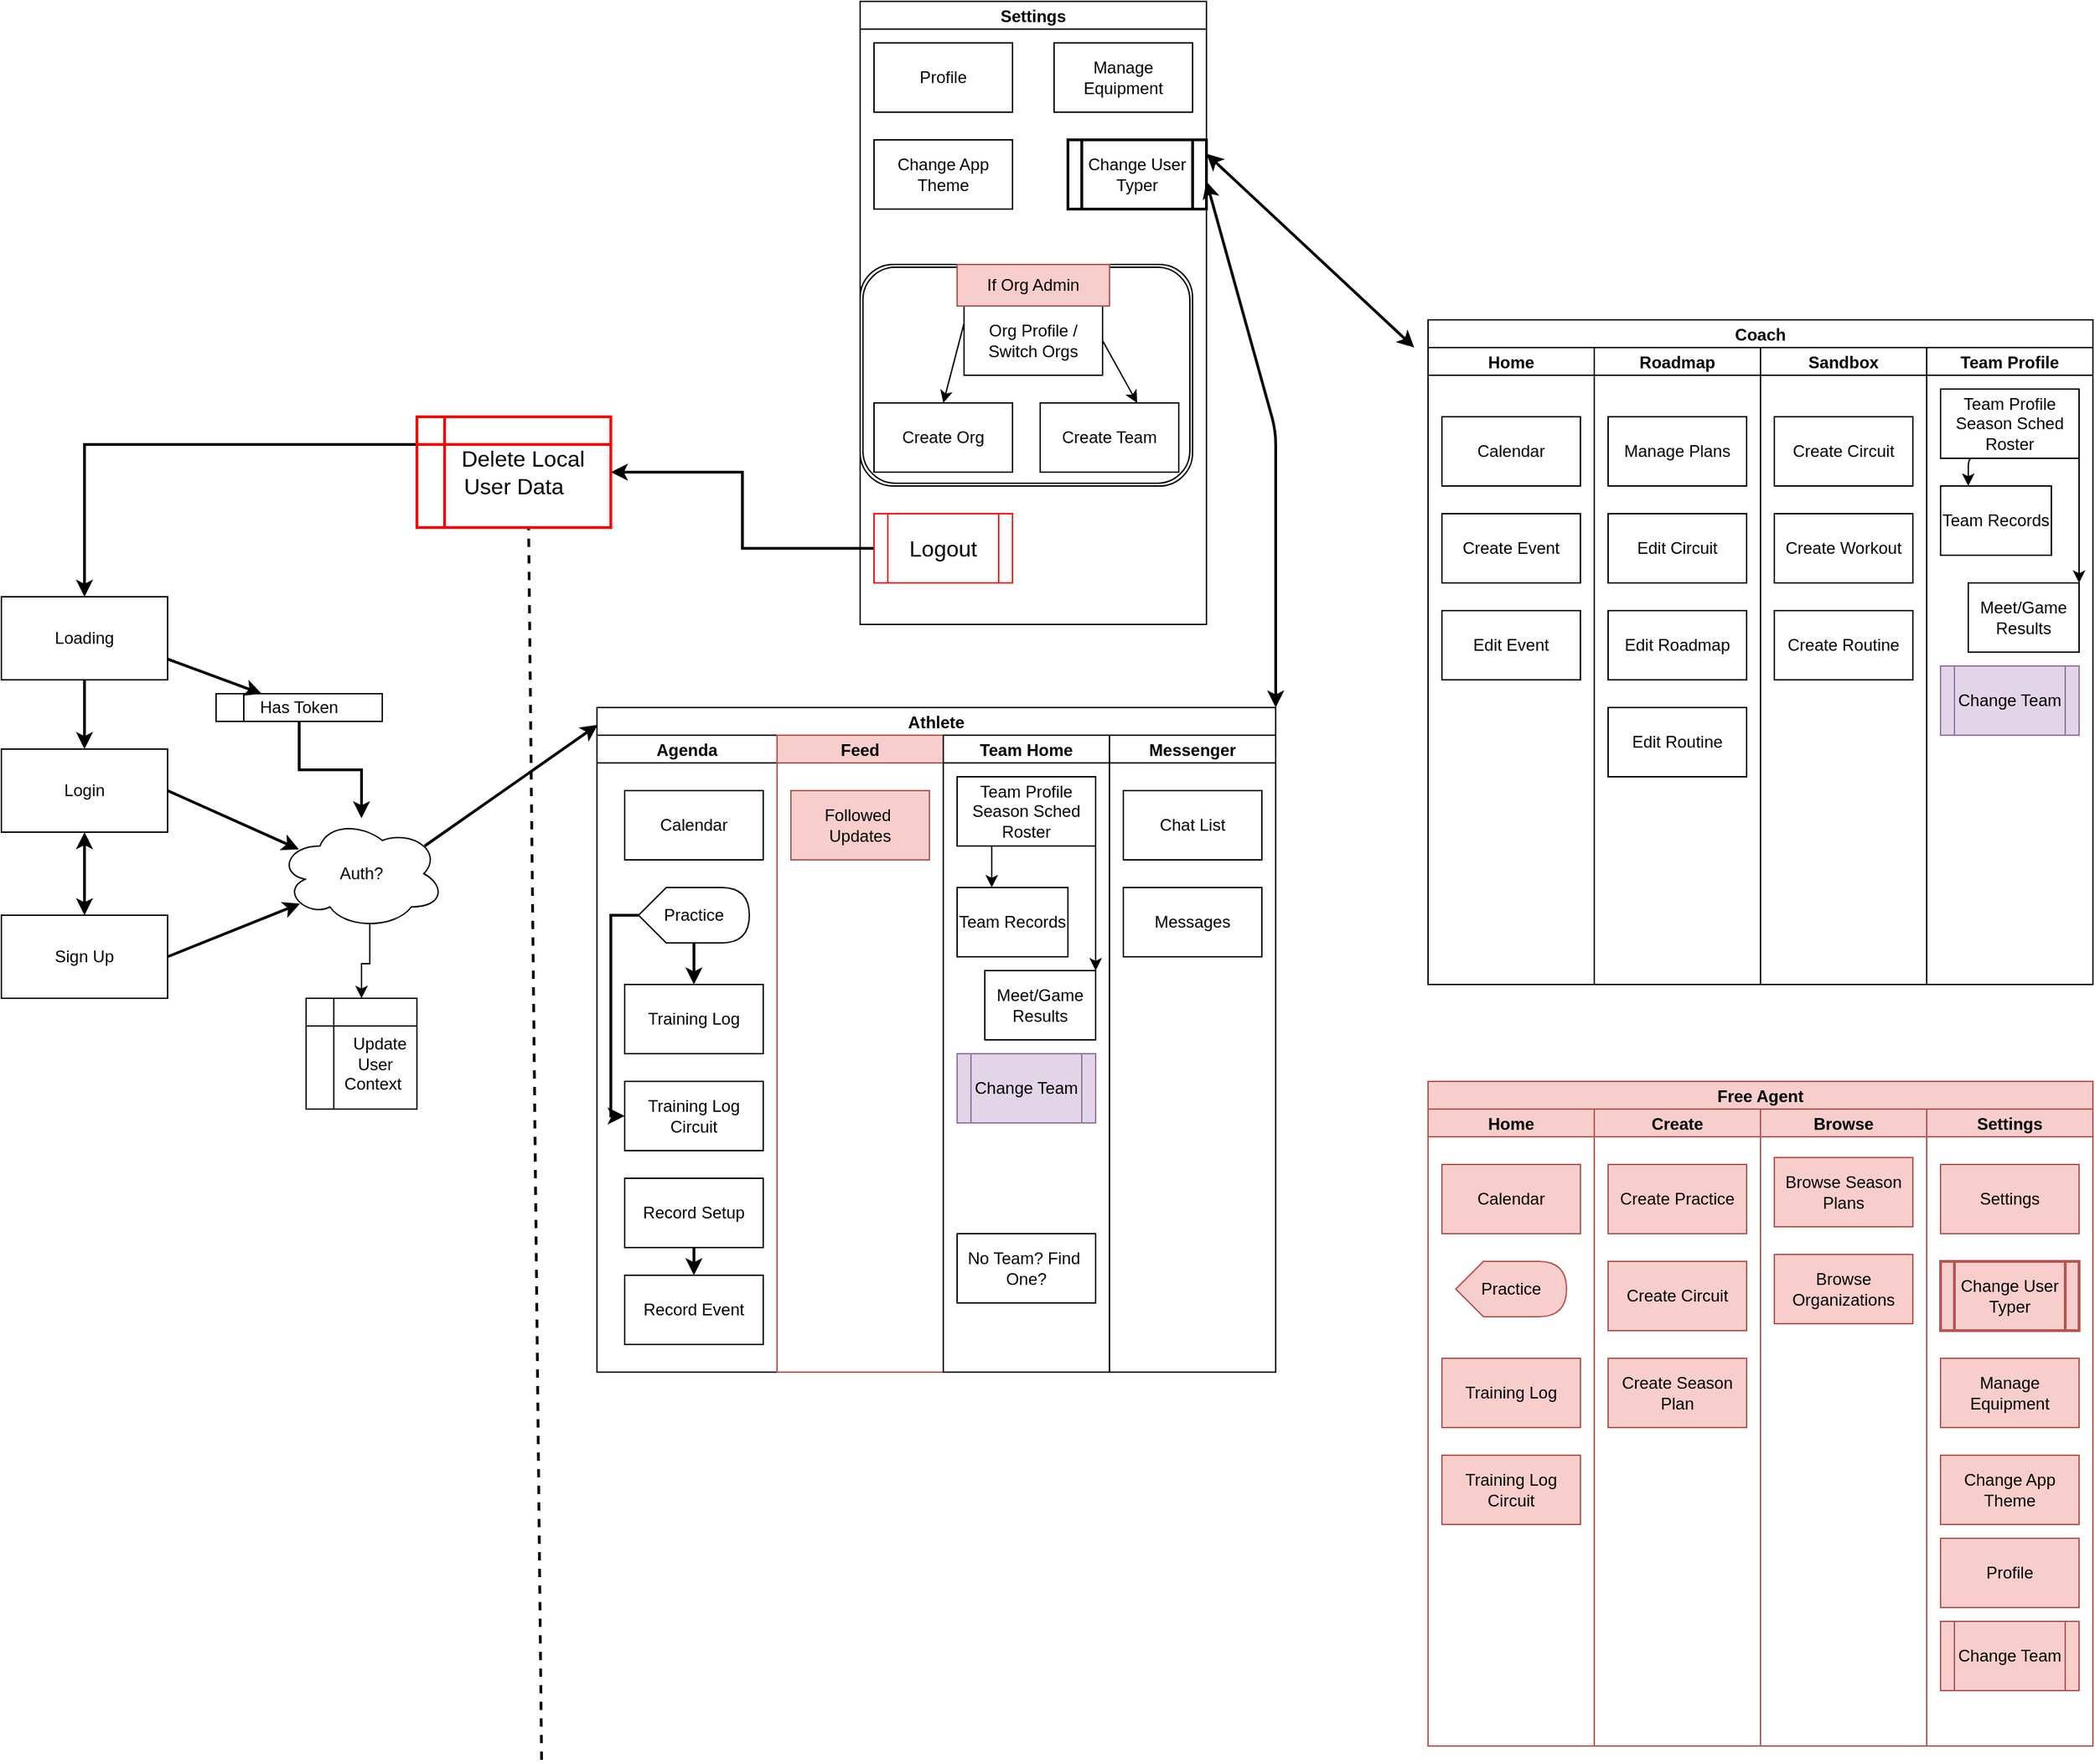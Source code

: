 <mxfile version="21.6.6" type="github">
  <diagram id="p2ylJtfO_-Iy1inDbocZ" name="Page-1">
    <mxGraphModel dx="1434" dy="1858" grid="1" gridSize="10" guides="1" tooltips="1" connect="1" arrows="1" fold="1" page="1" pageScale="1" pageWidth="850" pageHeight="1100" math="0" shadow="0">
      <root>
        <mxCell id="0" />
        <mxCell id="1" parent="0" />
        <mxCell id="KutpoxNR8eGC2RVmOY_f-1" value="Coach" style="swimlane;childLayout=stackLayout;resizeParent=1;resizeParentMax=0;startSize=20;rounded=0;" parent="1" vertex="1">
          <mxGeometry x="1180" y="10" width="480" height="480" as="geometry" />
        </mxCell>
        <mxCell id="KutpoxNR8eGC2RVmOY_f-2" value="Home" style="swimlane;startSize=20;rounded=0;" parent="KutpoxNR8eGC2RVmOY_f-1" vertex="1">
          <mxGeometry y="20" width="120" height="460" as="geometry" />
        </mxCell>
        <mxCell id="KutpoxNR8eGC2RVmOY_f-71" value="Calendar" style="rounded=0;whiteSpace=wrap;html=1;" parent="KutpoxNR8eGC2RVmOY_f-2" vertex="1">
          <mxGeometry x="10" y="50" width="100" height="50" as="geometry" />
        </mxCell>
        <mxCell id="KutpoxNR8eGC2RVmOY_f-73" value="Edit Event" style="rounded=0;whiteSpace=wrap;html=1;" parent="KutpoxNR8eGC2RVmOY_f-2" vertex="1">
          <mxGeometry x="10" y="190" width="100" height="50" as="geometry" />
        </mxCell>
        <mxCell id="KutpoxNR8eGC2RVmOY_f-74" value="Create Event" style="rounded=0;whiteSpace=wrap;html=1;" parent="KutpoxNR8eGC2RVmOY_f-2" vertex="1">
          <mxGeometry x="10" y="120" width="100" height="50" as="geometry" />
        </mxCell>
        <mxCell id="KutpoxNR8eGC2RVmOY_f-10" value="Roadmap" style="swimlane;startSize=20;rounded=0;" parent="KutpoxNR8eGC2RVmOY_f-1" vertex="1">
          <mxGeometry x="120" y="20" width="120" height="460" as="geometry" />
        </mxCell>
        <mxCell id="KutpoxNR8eGC2RVmOY_f-75" value="Edit Circuit" style="rounded=0;whiteSpace=wrap;html=1;" parent="KutpoxNR8eGC2RVmOY_f-10" vertex="1">
          <mxGeometry x="10" y="120" width="100" height="50" as="geometry" />
        </mxCell>
        <mxCell id="KutpoxNR8eGC2RVmOY_f-76" value="Edit Roadmap" style="rounded=0;whiteSpace=wrap;html=1;" parent="KutpoxNR8eGC2RVmOY_f-10" vertex="1">
          <mxGeometry x="10" y="190" width="100" height="50" as="geometry" />
        </mxCell>
        <mxCell id="I1CVPrIMJtBGXKQZ_hz7-4" value="Manage Plans" style="rounded=0;whiteSpace=wrap;html=1;" vertex="1" parent="KutpoxNR8eGC2RVmOY_f-10">
          <mxGeometry x="10" y="50" width="100" height="50" as="geometry" />
        </mxCell>
        <mxCell id="I1CVPrIMJtBGXKQZ_hz7-5" value="Edit Routine" style="rounded=0;whiteSpace=wrap;html=1;" vertex="1" parent="KutpoxNR8eGC2RVmOY_f-10">
          <mxGeometry x="10" y="260" width="100" height="50" as="geometry" />
        </mxCell>
        <mxCell id="KutpoxNR8eGC2RVmOY_f-3" value="Sandbox" style="swimlane;startSize=20;rounded=0;" parent="KutpoxNR8eGC2RVmOY_f-1" vertex="1">
          <mxGeometry x="240" y="20" width="120" height="460" as="geometry" />
        </mxCell>
        <mxCell id="I1CVPrIMJtBGXKQZ_hz7-50" value="Create Circuit" style="rounded=0;whiteSpace=wrap;html=1;" vertex="1" parent="KutpoxNR8eGC2RVmOY_f-3">
          <mxGeometry x="10" y="50" width="100" height="50" as="geometry" />
        </mxCell>
        <mxCell id="I1CVPrIMJtBGXKQZ_hz7-51" value="Create Workout" style="rounded=0;whiteSpace=wrap;html=1;" vertex="1" parent="KutpoxNR8eGC2RVmOY_f-3">
          <mxGeometry x="10" y="120" width="100" height="50" as="geometry" />
        </mxCell>
        <mxCell id="I1CVPrIMJtBGXKQZ_hz7-52" value="Create Routine" style="rounded=0;whiteSpace=wrap;html=1;" vertex="1" parent="KutpoxNR8eGC2RVmOY_f-3">
          <mxGeometry x="10" y="190" width="100" height="50" as="geometry" />
        </mxCell>
        <mxCell id="KutpoxNR8eGC2RVmOY_f-4" value="Team Profile" style="swimlane;startSize=20;rounded=0;" parent="KutpoxNR8eGC2RVmOY_f-1" vertex="1">
          <mxGeometry x="360" y="20" width="120" height="460" as="geometry">
            <mxRectangle x="240" y="20" width="40" height="460" as="alternateBounds" />
          </mxGeometry>
        </mxCell>
        <mxCell id="KutpoxNR8eGC2RVmOY_f-89" value="Change Team" style="shape=process;whiteSpace=wrap;html=1;backgroundOutline=1;rounded=0;fontFamily=Helvetica;fontSize=12;strokeColor=#9673a6;fillColor=#e1d5e7;" parent="KutpoxNR8eGC2RVmOY_f-4" vertex="1">
          <mxGeometry x="10" y="230" width="100" height="50" as="geometry" />
        </mxCell>
        <mxCell id="I1CVPrIMJtBGXKQZ_hz7-38" style="edgeStyle=orthogonalEdgeStyle;orthogonalLoop=1;jettySize=auto;html=1;exitX=1;exitY=1;exitDx=0;exitDy=0;entryX=1;entryY=0;entryDx=0;entryDy=0;" edge="1" parent="KutpoxNR8eGC2RVmOY_f-4" source="I1CVPrIMJtBGXKQZ_hz7-39">
          <mxGeometry relative="1" as="geometry">
            <mxPoint x="110" y="170" as="targetPoint" />
          </mxGeometry>
        </mxCell>
        <mxCell id="I1CVPrIMJtBGXKQZ_hz7-42" style="edgeStyle=orthogonalEdgeStyle;orthogonalLoop=1;jettySize=auto;html=1;exitX=0.25;exitY=1;exitDx=0;exitDy=0;entryX=0.25;entryY=0;entryDx=0;entryDy=0;" edge="1" parent="KutpoxNR8eGC2RVmOY_f-4" source="I1CVPrIMJtBGXKQZ_hz7-39" target="I1CVPrIMJtBGXKQZ_hz7-40">
          <mxGeometry relative="1" as="geometry" />
        </mxCell>
        <mxCell id="I1CVPrIMJtBGXKQZ_hz7-39" value="Team Profile&lt;br&gt;Season Sched&lt;br&gt;Roster" style="rounded=0;whiteSpace=wrap;html=1;" vertex="1" parent="KutpoxNR8eGC2RVmOY_f-4">
          <mxGeometry x="10" y="30" width="100" height="50" as="geometry" />
        </mxCell>
        <mxCell id="I1CVPrIMJtBGXKQZ_hz7-40" value="Team Records" style="rounded=0;whiteSpace=wrap;html=1;" vertex="1" parent="KutpoxNR8eGC2RVmOY_f-4">
          <mxGeometry x="10" y="100" width="80" height="50" as="geometry" />
        </mxCell>
        <mxCell id="I1CVPrIMJtBGXKQZ_hz7-43" value="Meet/Game Results" style="rounded=0;whiteSpace=wrap;html=1;" vertex="1" parent="KutpoxNR8eGC2RVmOY_f-4">
          <mxGeometry x="30" y="170" width="80" height="50" as="geometry" />
        </mxCell>
        <mxCell id="KutpoxNR8eGC2RVmOY_f-11" value="Free Agent" style="swimlane;childLayout=stackLayout;resizeParent=1;resizeParentMax=0;startSize=20;fillColor=#f8cecc;strokeColor=#b85450;rounded=0;" parent="1" vertex="1">
          <mxGeometry x="1180" y="560" width="480" height="480" as="geometry" />
        </mxCell>
        <mxCell id="KutpoxNR8eGC2RVmOY_f-12" value="Home" style="swimlane;startSize=20;fillColor=#f8cecc;strokeColor=#b85450;rounded=0;" parent="KutpoxNR8eGC2RVmOY_f-11" vertex="1">
          <mxGeometry y="20" width="120" height="460" as="geometry" />
        </mxCell>
        <mxCell id="KutpoxNR8eGC2RVmOY_f-67" value="Calendar" style="rounded=0;whiteSpace=wrap;html=1;fillColor=#f8cecc;strokeColor=#b85450;" parent="KutpoxNR8eGC2RVmOY_f-12" vertex="1">
          <mxGeometry x="10" y="40" width="100" height="50" as="geometry" />
        </mxCell>
        <mxCell id="KutpoxNR8eGC2RVmOY_f-68" value="Training Log" style="rounded=0;whiteSpace=wrap;html=1;fillColor=#f8cecc;strokeColor=#b85450;" parent="KutpoxNR8eGC2RVmOY_f-12" vertex="1">
          <mxGeometry x="10" y="180" width="100" height="50" as="geometry" />
        </mxCell>
        <mxCell id="KutpoxNR8eGC2RVmOY_f-69" value="Training Log Circuit" style="rounded=0;whiteSpace=wrap;html=1;fillColor=#f8cecc;strokeColor=#b85450;" parent="KutpoxNR8eGC2RVmOY_f-12" vertex="1">
          <mxGeometry x="10" y="250" width="100" height="50" as="geometry" />
        </mxCell>
        <mxCell id="KutpoxNR8eGC2RVmOY_f-70" value="Practice" style="shape=display;whiteSpace=wrap;html=1;rounded=0;fontFamily=Helvetica;fontSize=12;strokeColor=#b85450;fillColor=#f8cecc;" parent="KutpoxNR8eGC2RVmOY_f-12" vertex="1">
          <mxGeometry x="20" y="110" width="80" height="40" as="geometry" />
        </mxCell>
        <mxCell id="KutpoxNR8eGC2RVmOY_f-13" value="Create" style="swimlane;startSize=20;fillColor=#f8cecc;strokeColor=#b85450;rounded=0;" parent="KutpoxNR8eGC2RVmOY_f-11" vertex="1">
          <mxGeometry x="120" y="20" width="120" height="460" as="geometry" />
        </mxCell>
        <mxCell id="KutpoxNR8eGC2RVmOY_f-77" value="Create Practice" style="rounded=0;whiteSpace=wrap;html=1;fillColor=#f8cecc;strokeColor=#b85450;" parent="KutpoxNR8eGC2RVmOY_f-13" vertex="1">
          <mxGeometry x="10" y="40" width="100" height="50" as="geometry" />
        </mxCell>
        <mxCell id="KutpoxNR8eGC2RVmOY_f-78" value="Create Circuit" style="rounded=0;whiteSpace=wrap;html=1;fillColor=#f8cecc;strokeColor=#b85450;" parent="KutpoxNR8eGC2RVmOY_f-13" vertex="1">
          <mxGeometry x="10" y="110" width="100" height="50" as="geometry" />
        </mxCell>
        <mxCell id="KutpoxNR8eGC2RVmOY_f-79" value="Create Season Plan" style="rounded=0;whiteSpace=wrap;html=1;fillColor=#f8cecc;strokeColor=#b85450;" parent="KutpoxNR8eGC2RVmOY_f-13" vertex="1">
          <mxGeometry x="10" y="180" width="100" height="50" as="geometry" />
        </mxCell>
        <mxCell id="KutpoxNR8eGC2RVmOY_f-14" value="Browse" style="swimlane;startSize=20;fillColor=#f8cecc;strokeColor=#b85450;rounded=0;" parent="KutpoxNR8eGC2RVmOY_f-11" vertex="1">
          <mxGeometry x="240" y="20" width="120" height="460" as="geometry" />
        </mxCell>
        <mxCell id="KutpoxNR8eGC2RVmOY_f-80" value="Browse Season Plans" style="rounded=0;whiteSpace=wrap;html=1;fillColor=#f8cecc;strokeColor=#b85450;" parent="KutpoxNR8eGC2RVmOY_f-14" vertex="1">
          <mxGeometry x="10" y="35" width="100" height="50" as="geometry" />
        </mxCell>
        <mxCell id="KutpoxNR8eGC2RVmOY_f-81" value="Browse Organizations" style="rounded=0;whiteSpace=wrap;html=1;fillColor=#f8cecc;strokeColor=#b85450;" parent="KutpoxNR8eGC2RVmOY_f-14" vertex="1">
          <mxGeometry x="10" y="105" width="100" height="50" as="geometry" />
        </mxCell>
        <mxCell id="KutpoxNR8eGC2RVmOY_f-15" value="Settings" style="swimlane;startSize=20;fillColor=#f8cecc;strokeColor=#b85450;rounded=0;" parent="KutpoxNR8eGC2RVmOY_f-11" vertex="1">
          <mxGeometry x="360" y="20" width="120" height="460" as="geometry">
            <mxRectangle x="240" y="20" width="40" height="460" as="alternateBounds" />
          </mxGeometry>
        </mxCell>
        <mxCell id="KutpoxNR8eGC2RVmOY_f-61" value="Settings" style="rounded=0;whiteSpace=wrap;html=1;fillColor=#f8cecc;strokeColor=#b85450;" parent="KutpoxNR8eGC2RVmOY_f-15" vertex="1">
          <mxGeometry x="10" y="40" width="100" height="50" as="geometry" />
        </mxCell>
        <mxCell id="KutpoxNR8eGC2RVmOY_f-62" value="Change User Typer" style="shape=process;whiteSpace=wrap;html=1;backgroundOutline=1;rounded=0;fontFamily=Helvetica;fontSize=12;strokeColor=#b85450;fillColor=#f8cecc;strokeWidth=2;" parent="KutpoxNR8eGC2RVmOY_f-15" vertex="1">
          <mxGeometry x="10" y="110" width="100" height="50" as="geometry" />
        </mxCell>
        <mxCell id="KutpoxNR8eGC2RVmOY_f-63" value="Manage Equipment" style="rounded=0;whiteSpace=wrap;html=1;fillColor=#f8cecc;strokeColor=#b85450;" parent="KutpoxNR8eGC2RVmOY_f-15" vertex="1">
          <mxGeometry x="10" y="180" width="100" height="50" as="geometry" />
        </mxCell>
        <mxCell id="KutpoxNR8eGC2RVmOY_f-64" value="Change App Theme" style="rounded=0;whiteSpace=wrap;html=1;fillColor=#f8cecc;strokeColor=#b85450;" parent="KutpoxNR8eGC2RVmOY_f-15" vertex="1">
          <mxGeometry x="10" y="250" width="100" height="50" as="geometry" />
        </mxCell>
        <mxCell id="KutpoxNR8eGC2RVmOY_f-65" value="Profile" style="rounded=0;whiteSpace=wrap;html=1;fillColor=#f8cecc;strokeColor=#b85450;" parent="KutpoxNR8eGC2RVmOY_f-15" vertex="1">
          <mxGeometry x="10" y="310" width="100" height="50" as="geometry" />
        </mxCell>
        <mxCell id="KutpoxNR8eGC2RVmOY_f-91" value="Change Team" style="shape=process;whiteSpace=wrap;html=1;backgroundOutline=1;rounded=0;fontFamily=Helvetica;fontSize=12;strokeColor=#b85450;fillColor=#f8cecc;" parent="KutpoxNR8eGC2RVmOY_f-15" vertex="1">
          <mxGeometry x="10" y="370" width="100" height="50" as="geometry" />
        </mxCell>
        <mxCell id="KutpoxNR8eGC2RVmOY_f-16" value="Athlete" style="swimlane;childLayout=stackLayout;resizeParent=1;resizeParentMax=0;startSize=20;rounded=0;" parent="1" vertex="1">
          <mxGeometry x="580" y="290" width="490" height="480" as="geometry" />
        </mxCell>
        <mxCell id="KutpoxNR8eGC2RVmOY_f-17" value="Agenda" style="swimlane;startSize=20;rounded=0;" parent="KutpoxNR8eGC2RVmOY_f-16" vertex="1">
          <mxGeometry y="20" width="130" height="460" as="geometry" />
        </mxCell>
        <mxCell id="KutpoxNR8eGC2RVmOY_f-38" value="Calendar" style="rounded=0;whiteSpace=wrap;html=1;" parent="KutpoxNR8eGC2RVmOY_f-17" vertex="1">
          <mxGeometry x="20" y="40" width="100" height="50" as="geometry" />
        </mxCell>
        <mxCell id="KutpoxNR8eGC2RVmOY_f-40" value="Training Log" style="rounded=0;whiteSpace=wrap;html=1;" parent="KutpoxNR8eGC2RVmOY_f-17" vertex="1">
          <mxGeometry x="20" y="180" width="100" height="50" as="geometry" />
        </mxCell>
        <mxCell id="KutpoxNR8eGC2RVmOY_f-45" value="Training Log Circuit" style="rounded=0;whiteSpace=wrap;html=1;" parent="KutpoxNR8eGC2RVmOY_f-17" vertex="1">
          <mxGeometry x="20" y="250" width="100" height="50" as="geometry" />
        </mxCell>
        <mxCell id="I1CVPrIMJtBGXKQZ_hz7-2" style="edgeStyle=orthogonalEdgeStyle;rounded=0;orthogonalLoop=1;jettySize=auto;html=1;exitX=0;exitY=0;exitDx=40;exitDy=40;exitPerimeter=0;entryX=0.5;entryY=0;entryDx=0;entryDy=0;strokeWidth=2;" edge="1" parent="KutpoxNR8eGC2RVmOY_f-17" source="KutpoxNR8eGC2RVmOY_f-49" target="KutpoxNR8eGC2RVmOY_f-40">
          <mxGeometry relative="1" as="geometry" />
        </mxCell>
        <mxCell id="I1CVPrIMJtBGXKQZ_hz7-3" style="edgeStyle=orthogonalEdgeStyle;rounded=0;orthogonalLoop=1;jettySize=auto;html=1;exitX=0;exitY=0.5;exitDx=0;exitDy=0;exitPerimeter=0;strokeWidth=2;entryX=0;entryY=0.5;entryDx=0;entryDy=0;" edge="1" parent="KutpoxNR8eGC2RVmOY_f-17" source="KutpoxNR8eGC2RVmOY_f-49" target="KutpoxNR8eGC2RVmOY_f-45">
          <mxGeometry relative="1" as="geometry">
            <mxPoint y="280" as="targetPoint" />
          </mxGeometry>
        </mxCell>
        <mxCell id="KutpoxNR8eGC2RVmOY_f-49" value="Practice" style="shape=display;whiteSpace=wrap;html=1;rounded=0;fontFamily=Helvetica;fontSize=12;" parent="KutpoxNR8eGC2RVmOY_f-17" vertex="1">
          <mxGeometry x="30" y="110" width="80" height="40" as="geometry" />
        </mxCell>
        <mxCell id="KutpoxNR8eGC2RVmOY_f-41" value="Record Setup" style="rounded=0;whiteSpace=wrap;html=1;" parent="KutpoxNR8eGC2RVmOY_f-17" vertex="1">
          <mxGeometry x="20" y="320" width="100" height="50" as="geometry" />
        </mxCell>
        <mxCell id="KutpoxNR8eGC2RVmOY_f-50" value="Record Event" style="rounded=0;whiteSpace=wrap;html=1;fontFamily=Helvetica;fontSize=12;" parent="KutpoxNR8eGC2RVmOY_f-17" vertex="1">
          <mxGeometry x="20" y="390" width="100" height="50" as="geometry" />
        </mxCell>
        <mxCell id="KutpoxNR8eGC2RVmOY_f-51" style="edgeStyle=orthogonalEdgeStyle;rounded=0;orthogonalLoop=1;jettySize=auto;html=1;exitX=0.5;exitY=1;exitDx=0;exitDy=0;entryX=0.5;entryY=0;entryDx=0;entryDy=0;fontFamily=Helvetica;fontSize=12;fontColor=default;strokeWidth=2;" parent="KutpoxNR8eGC2RVmOY_f-17" source="KutpoxNR8eGC2RVmOY_f-41" target="KutpoxNR8eGC2RVmOY_f-50" edge="1">
          <mxGeometry relative="1" as="geometry" />
        </mxCell>
        <mxCell id="KutpoxNR8eGC2RVmOY_f-18" value="Feed" style="swimlane;startSize=20;rounded=0;fillColor=#f8cecc;strokeColor=#b85450;" parent="KutpoxNR8eGC2RVmOY_f-16" vertex="1">
          <mxGeometry x="130" y="20" width="120" height="460" as="geometry" />
        </mxCell>
        <mxCell id="I1CVPrIMJtBGXKQZ_hz7-7" value="Followed&amp;nbsp; Updates" style="rounded=0;whiteSpace=wrap;html=1;fillColor=#f8cecc;strokeColor=#b85450;" vertex="1" parent="KutpoxNR8eGC2RVmOY_f-18">
          <mxGeometry x="10" y="40" width="100" height="50" as="geometry" />
        </mxCell>
        <mxCell id="KutpoxNR8eGC2RVmOY_f-19" value="Team Home" style="swimlane;startSize=20;rounded=0;" parent="KutpoxNR8eGC2RVmOY_f-16" vertex="1">
          <mxGeometry x="250" y="20" width="120" height="460" as="geometry" />
        </mxCell>
        <mxCell id="I1CVPrIMJtBGXKQZ_hz7-6" value="Team Records" style="rounded=0;whiteSpace=wrap;html=1;" vertex="1" parent="KutpoxNR8eGC2RVmOY_f-19">
          <mxGeometry x="10" y="110" width="80" height="50" as="geometry" />
        </mxCell>
        <mxCell id="I1CVPrIMJtBGXKQZ_hz7-8" value="No Team? Find&amp;nbsp; One?" style="rounded=0;whiteSpace=wrap;html=1;" vertex="1" parent="KutpoxNR8eGC2RVmOY_f-19">
          <mxGeometry x="10" y="360" width="100" height="50" as="geometry" />
        </mxCell>
        <mxCell id="I1CVPrIMJtBGXKQZ_hz7-11" style="edgeStyle=orthogonalEdgeStyle;orthogonalLoop=1;jettySize=auto;html=1;exitX=0.25;exitY=1;exitDx=0;exitDy=0;" edge="1" parent="KutpoxNR8eGC2RVmOY_f-19" source="I1CVPrIMJtBGXKQZ_hz7-9">
          <mxGeometry relative="1" as="geometry">
            <mxPoint x="35" y="110" as="targetPoint" />
          </mxGeometry>
        </mxCell>
        <mxCell id="I1CVPrIMJtBGXKQZ_hz7-16" style="edgeStyle=orthogonalEdgeStyle;orthogonalLoop=1;jettySize=auto;html=1;exitX=1;exitY=1;exitDx=0;exitDy=0;entryX=1;entryY=0;entryDx=0;entryDy=0;" edge="1" parent="KutpoxNR8eGC2RVmOY_f-19" source="I1CVPrIMJtBGXKQZ_hz7-9" target="I1CVPrIMJtBGXKQZ_hz7-13">
          <mxGeometry relative="1" as="geometry" />
        </mxCell>
        <mxCell id="I1CVPrIMJtBGXKQZ_hz7-9" value="Team Profile&lt;br&gt;Season Sched&lt;br&gt;Roster" style="rounded=0;whiteSpace=wrap;html=1;" vertex="1" parent="KutpoxNR8eGC2RVmOY_f-19">
          <mxGeometry x="10" y="30" width="100" height="50" as="geometry" />
        </mxCell>
        <mxCell id="I1CVPrIMJtBGXKQZ_hz7-13" value="Meet/Game Results" style="rounded=0;whiteSpace=wrap;html=1;" vertex="1" parent="KutpoxNR8eGC2RVmOY_f-19">
          <mxGeometry x="30" y="170" width="80" height="50" as="geometry" />
        </mxCell>
        <mxCell id="KutpoxNR8eGC2RVmOY_f-90" value="Change Team" style="shape=process;whiteSpace=wrap;html=1;backgroundOutline=1;rounded=0;fontFamily=Helvetica;fontSize=12;fillColor=#e1d5e7;strokeColor=#9673a6;" parent="KutpoxNR8eGC2RVmOY_f-19" vertex="1">
          <mxGeometry x="10" y="230" width="100" height="50" as="geometry" />
        </mxCell>
        <mxCell id="KutpoxNR8eGC2RVmOY_f-20" value="Messenger" style="swimlane;startSize=20;rounded=0;" parent="KutpoxNR8eGC2RVmOY_f-16" vertex="1">
          <mxGeometry x="370" y="20" width="120" height="460" as="geometry">
            <mxRectangle x="240" y="20" width="40" height="460" as="alternateBounds" />
          </mxGeometry>
        </mxCell>
        <mxCell id="I1CVPrIMJtBGXKQZ_hz7-36" value="Chat List" style="rounded=0;whiteSpace=wrap;html=1;" vertex="1" parent="KutpoxNR8eGC2RVmOY_f-20">
          <mxGeometry x="10" y="40" width="100" height="50" as="geometry" />
        </mxCell>
        <mxCell id="I1CVPrIMJtBGXKQZ_hz7-37" value="Messages" style="rounded=0;whiteSpace=wrap;html=1;" vertex="1" parent="KutpoxNR8eGC2RVmOY_f-20">
          <mxGeometry x="10" y="110" width="100" height="50" as="geometry" />
        </mxCell>
        <mxCell id="KutpoxNR8eGC2RVmOY_f-23" value="" style="endArrow=none;dashed=1;html=1;rounded=0;strokeWidth=2;" parent="1" edge="1">
          <mxGeometry width="50" height="50" relative="1" as="geometry">
            <mxPoint x="540" y="1050" as="sourcePoint" />
            <mxPoint x="530" y="100" as="targetPoint" />
          </mxGeometry>
        </mxCell>
        <mxCell id="KutpoxNR8eGC2RVmOY_f-24" value="Loading" style="rounded=0;whiteSpace=wrap;html=1;" parent="1" vertex="1">
          <mxGeometry x="150" y="210" width="120" height="60" as="geometry" />
        </mxCell>
        <mxCell id="KutpoxNR8eGC2RVmOY_f-25" value="Login" style="rounded=0;whiteSpace=wrap;html=1;" parent="1" vertex="1">
          <mxGeometry x="150" y="320" width="120" height="60" as="geometry" />
        </mxCell>
        <mxCell id="KutpoxNR8eGC2RVmOY_f-26" value="Sign Up" style="rounded=0;whiteSpace=wrap;html=1;" parent="1" vertex="1">
          <mxGeometry x="150" y="440" width="120" height="60" as="geometry" />
        </mxCell>
        <mxCell id="q5eXycG5eug2IA1FXkT7-4" style="edgeStyle=orthogonalEdgeStyle;rounded=0;orthogonalLoop=1;jettySize=auto;html=1;exitX=0.55;exitY=0.95;exitDx=0;exitDy=0;exitPerimeter=0;entryX=0.5;entryY=0;entryDx=0;entryDy=0;" parent="1" source="KutpoxNR8eGC2RVmOY_f-27" target="q5eXycG5eug2IA1FXkT7-3" edge="1">
          <mxGeometry relative="1" as="geometry" />
        </mxCell>
        <mxCell id="KutpoxNR8eGC2RVmOY_f-27" value="Auth?" style="ellipse;shape=cloud;whiteSpace=wrap;html=1;rounded=0;" parent="1" vertex="1">
          <mxGeometry x="350" y="370" width="120" height="80" as="geometry" />
        </mxCell>
        <mxCell id="KutpoxNR8eGC2RVmOY_f-28" value="" style="endArrow=classic;html=1;rounded=0;strokeWidth=2;exitX=1;exitY=0.5;exitDx=0;exitDy=0;entryX=0.123;entryY=0.28;entryDx=0;entryDy=0;entryPerimeter=0;" parent="1" source="KutpoxNR8eGC2RVmOY_f-25" target="KutpoxNR8eGC2RVmOY_f-27" edge="1">
          <mxGeometry width="50" height="50" relative="1" as="geometry">
            <mxPoint x="410" y="310" as="sourcePoint" />
            <mxPoint x="460" y="260" as="targetPoint" />
          </mxGeometry>
        </mxCell>
        <mxCell id="KutpoxNR8eGC2RVmOY_f-29" value="" style="endArrow=classic;html=1;rounded=0;strokeWidth=2;exitX=1;exitY=0.5;exitDx=0;exitDy=0;entryX=0.13;entryY=0.77;entryDx=0;entryDy=0;entryPerimeter=0;" parent="1" source="KutpoxNR8eGC2RVmOY_f-26" target="KutpoxNR8eGC2RVmOY_f-27" edge="1">
          <mxGeometry width="50" height="50" relative="1" as="geometry">
            <mxPoint x="410" y="310" as="sourcePoint" />
            <mxPoint x="460" y="260" as="targetPoint" />
          </mxGeometry>
        </mxCell>
        <mxCell id="KutpoxNR8eGC2RVmOY_f-30" value="" style="endArrow=classic;html=1;rounded=0;strokeWidth=2;exitX=0.5;exitY=1;exitDx=0;exitDy=0;entryX=0.5;entryY=0;entryDx=0;entryDy=0;" parent="1" source="KutpoxNR8eGC2RVmOY_f-24" target="KutpoxNR8eGC2RVmOY_f-25" edge="1">
          <mxGeometry width="50" height="50" relative="1" as="geometry">
            <mxPoint x="410" y="310" as="sourcePoint" />
            <mxPoint x="460" y="260" as="targetPoint" />
          </mxGeometry>
        </mxCell>
        <mxCell id="KutpoxNR8eGC2RVmOY_f-31" value="" style="endArrow=classic;html=1;rounded=0;strokeWidth=2;exitX=0.88;exitY=0.25;exitDx=0;exitDy=0;exitPerimeter=0;entryX=0.001;entryY=0.026;entryDx=0;entryDy=0;entryPerimeter=0;" parent="1" source="KutpoxNR8eGC2RVmOY_f-27" target="KutpoxNR8eGC2RVmOY_f-16" edge="1">
          <mxGeometry width="50" height="50" relative="1" as="geometry">
            <mxPoint x="410" y="310" as="sourcePoint" />
            <mxPoint x="460" y="260" as="targetPoint" />
          </mxGeometry>
        </mxCell>
        <mxCell id="KutpoxNR8eGC2RVmOY_f-32" value="" style="endArrow=classic;startArrow=classic;html=1;rounded=0;strokeWidth=2;exitX=0.5;exitY=0;exitDx=0;exitDy=0;entryX=0.5;entryY=1;entryDx=0;entryDy=0;" parent="1" source="KutpoxNR8eGC2RVmOY_f-26" target="KutpoxNR8eGC2RVmOY_f-25" edge="1">
          <mxGeometry width="50" height="50" relative="1" as="geometry">
            <mxPoint x="410" y="310" as="sourcePoint" />
            <mxPoint x="460" y="260" as="targetPoint" />
          </mxGeometry>
        </mxCell>
        <mxCell id="KutpoxNR8eGC2RVmOY_f-48" value="" style="edgeStyle=orthogonalEdgeStyle;rounded=0;orthogonalLoop=1;jettySize=auto;html=1;fontFamily=Helvetica;fontSize=12;fontColor=default;strokeWidth=2;" parent="1" source="KutpoxNR8eGC2RVmOY_f-46" target="KutpoxNR8eGC2RVmOY_f-27" edge="1">
          <mxGeometry relative="1" as="geometry" />
        </mxCell>
        <mxCell id="KutpoxNR8eGC2RVmOY_f-46" value="Has Token" style="shape=internalStorage;whiteSpace=wrap;html=1;backgroundOutline=1;rounded=0;fontFamily=Helvetica;fontSize=12;fontColor=default;strokeColor=default;fillColor=default;" parent="1" vertex="1">
          <mxGeometry x="305" y="280" width="120" height="20" as="geometry" />
        </mxCell>
        <mxCell id="KutpoxNR8eGC2RVmOY_f-47" value="" style="endArrow=classic;html=1;rounded=0;fontFamily=Helvetica;fontSize=12;fontColor=default;strokeWidth=2;exitX=1;exitY=0.75;exitDx=0;exitDy=0;" parent="1" source="KutpoxNR8eGC2RVmOY_f-24" target="KutpoxNR8eGC2RVmOY_f-46" edge="1">
          <mxGeometry width="50" height="50" relative="1" as="geometry">
            <mxPoint x="410" y="300" as="sourcePoint" />
            <mxPoint x="460" y="250" as="targetPoint" />
          </mxGeometry>
        </mxCell>
        <mxCell id="q5eXycG5eug2IA1FXkT7-3" value="&amp;nbsp; &amp;nbsp; &amp;nbsp; &amp;nbsp;&lt;br&gt;&amp;nbsp; &amp;nbsp; &amp;nbsp; &amp;nbsp; &amp;nbsp;Update&amp;nbsp; &amp;nbsp; &amp;nbsp; &amp;nbsp; User &lt;br&gt;&amp;nbsp; &amp;nbsp; &amp;nbsp;Context" style="shape=internalStorage;whiteSpace=wrap;html=1;backgroundOutline=1;rounded=0;" parent="1" vertex="1">
          <mxGeometry x="370" y="500" width="80" height="80" as="geometry" />
        </mxCell>
        <mxCell id="q5eXycG5eug2IA1FXkT7-8" style="edgeStyle=orthogonalEdgeStyle;rounded=0;orthogonalLoop=1;jettySize=auto;html=1;exitX=0;exitY=0.5;exitDx=0;exitDy=0;fontSize=16;strokeWidth=2;" parent="1" source="q5eXycG5eug2IA1FXkT7-5" target="q5eXycG5eug2IA1FXkT7-7" edge="1">
          <mxGeometry relative="1" as="geometry" />
        </mxCell>
        <mxCell id="q5eXycG5eug2IA1FXkT7-9" style="edgeStyle=orthogonalEdgeStyle;rounded=0;orthogonalLoop=1;jettySize=auto;html=1;exitX=0;exitY=0.25;exitDx=0;exitDy=0;entryX=0.5;entryY=0;entryDx=0;entryDy=0;fontSize=16;strokeWidth=2;" parent="1" source="q5eXycG5eug2IA1FXkT7-7" target="KutpoxNR8eGC2RVmOY_f-24" edge="1">
          <mxGeometry relative="1" as="geometry" />
        </mxCell>
        <mxCell id="q5eXycG5eug2IA1FXkT7-7" value="&amp;nbsp; &amp;nbsp;Delete Local User Data" style="shape=internalStorage;whiteSpace=wrap;html=1;backgroundOutline=1;fontSize=16;strokeColor=#FF0000;strokeWidth=2;rounded=0;" parent="1" vertex="1">
          <mxGeometry x="450" y="80" width="140" height="80" as="geometry" />
        </mxCell>
        <mxCell id="I1CVPrIMJtBGXKQZ_hz7-18" value="Settings" style="swimlane;startSize=20;rounded=0;" vertex="1" parent="1">
          <mxGeometry x="770" y="-220" width="250" height="450" as="geometry">
            <mxRectangle x="240" y="20" width="40" height="460" as="alternateBounds" />
          </mxGeometry>
        </mxCell>
        <mxCell id="I1CVPrIMJtBGXKQZ_hz7-20" value="Change User Typer" style="shape=process;whiteSpace=wrap;html=1;backgroundOutline=1;rounded=0;fontFamily=Helvetica;fontSize=12;strokeWidth=2;" vertex="1" parent="I1CVPrIMJtBGXKQZ_hz7-18">
          <mxGeometry x="150" y="100" width="100" height="50" as="geometry" />
        </mxCell>
        <mxCell id="I1CVPrIMJtBGXKQZ_hz7-21" value="Manage Equipment" style="rounded=0;whiteSpace=wrap;html=1;" vertex="1" parent="I1CVPrIMJtBGXKQZ_hz7-18">
          <mxGeometry x="140" y="30" width="100" height="50" as="geometry" />
        </mxCell>
        <mxCell id="I1CVPrIMJtBGXKQZ_hz7-22" value="Change App Theme" style="rounded=0;whiteSpace=wrap;html=1;" vertex="1" parent="I1CVPrIMJtBGXKQZ_hz7-18">
          <mxGeometry x="10" y="100" width="100" height="50" as="geometry" />
        </mxCell>
        <mxCell id="q5eXycG5eug2IA1FXkT7-5" value="&lt;font style=&quot;font-size: 16px;&quot;&gt;Logout&lt;/font&gt;" style="shape=process;whiteSpace=wrap;html=1;backgroundOutline=1;strokeColor=#FF0000;rounded=0;" parent="I1CVPrIMJtBGXKQZ_hz7-18" vertex="1">
          <mxGeometry x="10" y="370" width="100" height="50" as="geometry" />
        </mxCell>
        <mxCell id="KutpoxNR8eGC2RVmOY_f-60" value="Profile" style="rounded=0;whiteSpace=wrap;html=1;" parent="I1CVPrIMJtBGXKQZ_hz7-18" vertex="1">
          <mxGeometry x="10" y="30" width="100" height="50" as="geometry" />
        </mxCell>
        <mxCell id="KutpoxNR8eGC2RVmOY_f-87" value="Org Profile / Switch Orgs" style="rounded=0;whiteSpace=wrap;html=1;" parent="I1CVPrIMJtBGXKQZ_hz7-18" vertex="1">
          <mxGeometry x="75" y="220" width="100" height="50" as="geometry" />
        </mxCell>
        <mxCell id="I1CVPrIMJtBGXKQZ_hz7-44" value="Create Org" style="rounded=0;whiteSpace=wrap;html=1;" vertex="1" parent="I1CVPrIMJtBGXKQZ_hz7-18">
          <mxGeometry x="10" y="290" width="100" height="50" as="geometry" />
        </mxCell>
        <mxCell id="q5eXycG5eug2IA1FXkT7-1" value="Create Team" style="rounded=0;whiteSpace=wrap;html=1;" parent="I1CVPrIMJtBGXKQZ_hz7-18" vertex="1">
          <mxGeometry x="130" y="290" width="100" height="50" as="geometry" />
        </mxCell>
        <mxCell id="I1CVPrIMJtBGXKQZ_hz7-45" value="" style="endArrow=classic;html=1;entryX=0.5;entryY=0;entryDx=0;entryDy=0;exitX=0;exitY=0.25;exitDx=0;exitDy=0;" edge="1" parent="I1CVPrIMJtBGXKQZ_hz7-18" source="KutpoxNR8eGC2RVmOY_f-87" target="I1CVPrIMJtBGXKQZ_hz7-44">
          <mxGeometry width="50" height="50" relative="1" as="geometry">
            <mxPoint x="60" y="220" as="sourcePoint" />
            <mxPoint x="320" y="320" as="targetPoint" />
          </mxGeometry>
        </mxCell>
        <mxCell id="I1CVPrIMJtBGXKQZ_hz7-47" value="" style="shape=ext;double=1;rounded=1;whiteSpace=wrap;html=1;fillColor=none;" vertex="1" parent="I1CVPrIMJtBGXKQZ_hz7-18">
          <mxGeometry y="190" width="240" height="160" as="geometry" />
        </mxCell>
        <mxCell id="I1CVPrIMJtBGXKQZ_hz7-49" value="If Org Admin" style="text;html=1;strokeColor=#b85450;fillColor=#f8cecc;align=center;verticalAlign=middle;whiteSpace=wrap;rounded=0;" vertex="1" parent="I1CVPrIMJtBGXKQZ_hz7-18">
          <mxGeometry x="70" y="190" width="110" height="30" as="geometry" />
        </mxCell>
        <mxCell id="I1CVPrIMJtBGXKQZ_hz7-24" value="" style="endArrow=classic;startArrow=classic;html=1;strokeWidth=2;" edge="1" parent="1">
          <mxGeometry width="50" height="50" relative="1" as="geometry">
            <mxPoint x="1020" y="-110" as="sourcePoint" />
            <mxPoint x="1170" y="30" as="targetPoint" />
          </mxGeometry>
        </mxCell>
        <mxCell id="I1CVPrIMJtBGXKQZ_hz7-25" value="" style="endArrow=classic;startArrow=classic;html=1;exitX=1;exitY=0;exitDx=0;exitDy=0;strokeWidth=2;" edge="1" parent="1" source="KutpoxNR8eGC2RVmOY_f-16">
          <mxGeometry width="50" height="50" relative="1" as="geometry">
            <mxPoint x="1040" y="150" as="sourcePoint" />
            <mxPoint x="1020" y="-90" as="targetPoint" />
            <Array as="points">
              <mxPoint x="1070" y="90" />
            </Array>
          </mxGeometry>
        </mxCell>
        <mxCell id="I1CVPrIMJtBGXKQZ_hz7-46" value="" style="endArrow=classic;html=1;exitX=1;exitY=0.5;exitDx=0;exitDy=0;" edge="1" parent="1" source="KutpoxNR8eGC2RVmOY_f-87">
          <mxGeometry width="50" height="50" relative="1" as="geometry">
            <mxPoint x="1040" y="350" as="sourcePoint" />
            <mxPoint x="970" y="70" as="targetPoint" />
          </mxGeometry>
        </mxCell>
      </root>
    </mxGraphModel>
  </diagram>
</mxfile>
